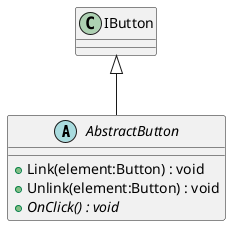 @startuml
abstract class AbstractButton {
    + Link(element:Button) : void
    + Unlink(element:Button) : void
    + {abstract} OnClick() : void
}
IButton <|-- AbstractButton
@enduml
